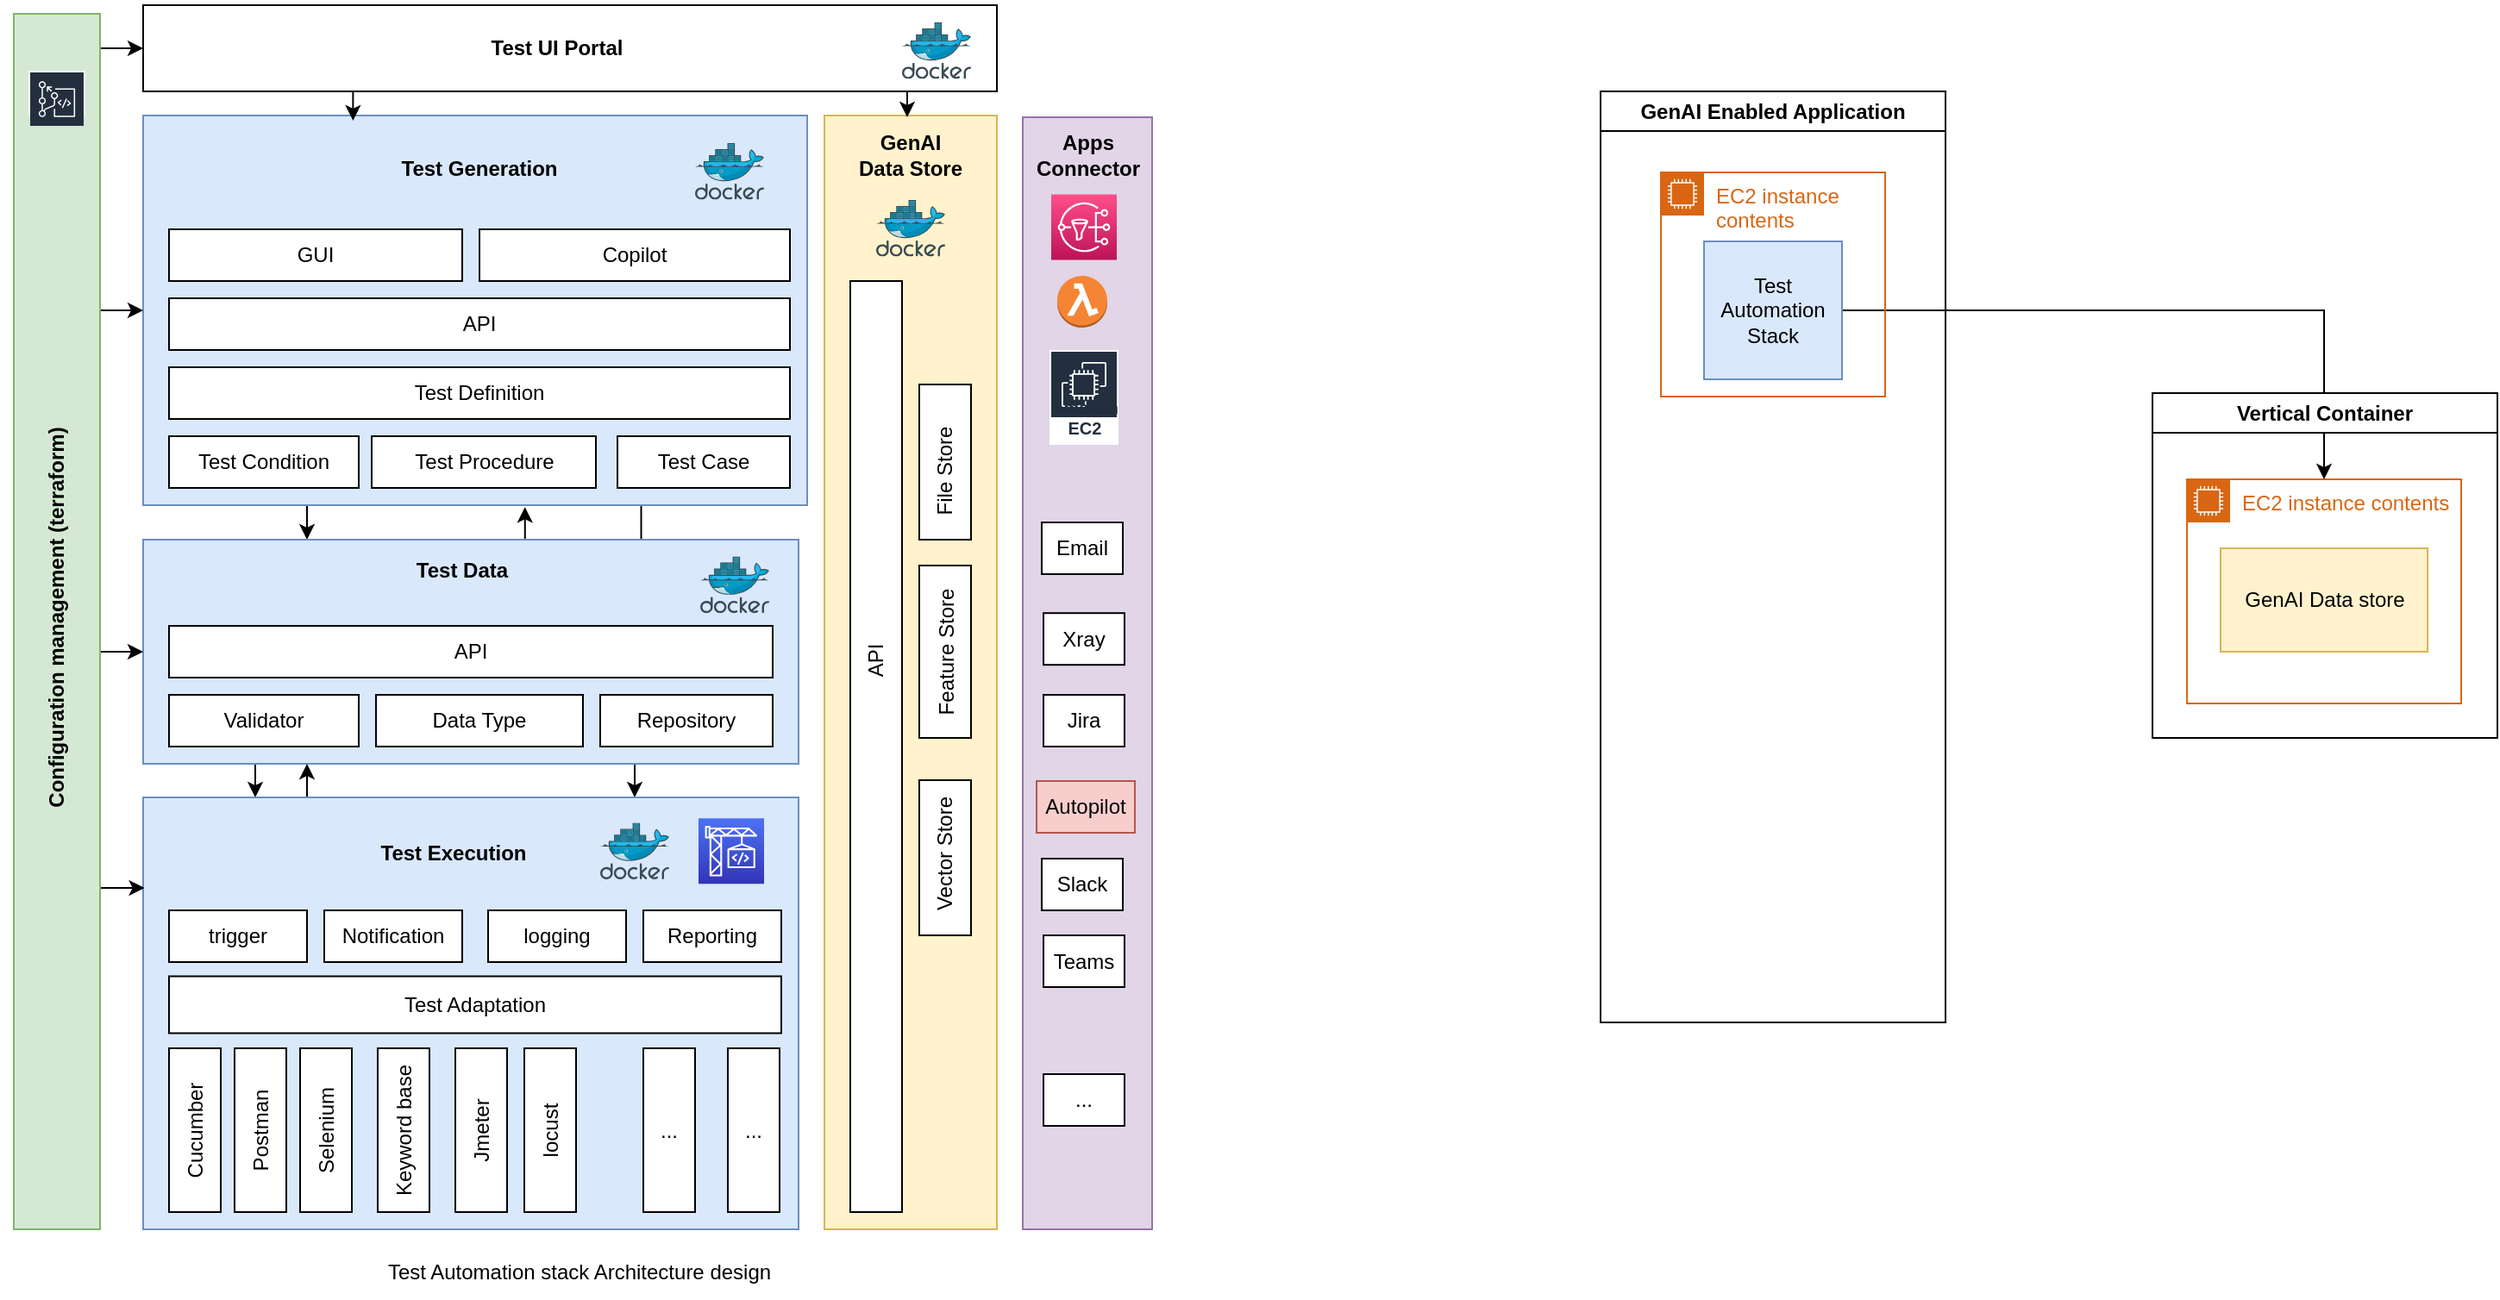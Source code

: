 <mxfile version="21.5.2" type="github">
  <diagram name="Page-1" id="QsHYjgboYlYCACKAO8Zc">
    <mxGraphModel dx="875" dy="478" grid="1" gridSize="10" guides="1" tooltips="1" connect="1" arrows="1" fold="1" page="1" pageScale="1" pageWidth="850" pageHeight="1100" math="0" shadow="0">
      <root>
        <mxCell id="0" />
        <mxCell id="1" parent="0" />
        <mxCell id="KTljLx4QabnoHGd-dJkZ-23" style="edgeStyle=orthogonalEdgeStyle;rounded=0;orthogonalLoop=1;jettySize=auto;html=1;exitX=0.75;exitY=1;exitDx=0;exitDy=0;entryX=0.75;entryY=0;entryDx=0;entryDy=0;" edge="1" parent="1" source="E8MYSgCIYYzbJ6YEZqa8-1" target="E8MYSgCIYYzbJ6YEZqa8-24">
          <mxGeometry relative="1" as="geometry" />
        </mxCell>
        <mxCell id="KTljLx4QabnoHGd-dJkZ-43" style="edgeStyle=orthogonalEdgeStyle;rounded=0;orthogonalLoop=1;jettySize=auto;html=1;exitX=0.25;exitY=1;exitDx=0;exitDy=0;entryX=0.25;entryY=0;entryDx=0;entryDy=0;" edge="1" parent="1" source="E8MYSgCIYYzbJ6YEZqa8-1" target="E8MYSgCIYYzbJ6YEZqa8-19">
          <mxGeometry relative="1" as="geometry" />
        </mxCell>
        <mxCell id="E8MYSgCIYYzbJ6YEZqa8-1" value="" style="rounded=0;whiteSpace=wrap;html=1;fillColor=#dae8fc;strokeColor=#6c8ebf;" parent="1" vertex="1">
          <mxGeometry x="175" y="134" width="385" height="226" as="geometry" />
        </mxCell>
        <mxCell id="E8MYSgCIYYzbJ6YEZqa8-2" value="GUI" style="rounded=0;whiteSpace=wrap;html=1;" parent="1" vertex="1">
          <mxGeometry x="190" y="200" width="170" height="30" as="geometry" />
        </mxCell>
        <mxCell id="E8MYSgCIYYzbJ6YEZqa8-10" value="API" style="rounded=0;whiteSpace=wrap;html=1;" parent="1" vertex="1">
          <mxGeometry x="190" y="240" width="360" height="30" as="geometry" />
        </mxCell>
        <mxCell id="E8MYSgCIYYzbJ6YEZqa8-11" value="Copilot" style="rounded=0;whiteSpace=wrap;html=1;" parent="1" vertex="1">
          <mxGeometry x="370" y="200" width="180" height="30" as="geometry" />
        </mxCell>
        <mxCell id="E8MYSgCIYYzbJ6YEZqa8-12" value="Test Generation" style="text;html=1;strokeColor=none;fillColor=none;align=center;verticalAlign=middle;whiteSpace=wrap;rounded=0;fontStyle=1" parent="1" vertex="1">
          <mxGeometry x="310" y="150" width="120" height="30" as="geometry" />
        </mxCell>
        <mxCell id="E8MYSgCIYYzbJ6YEZqa8-15" value="" style="rounded=0;whiteSpace=wrap;html=1;fillColor=#fff2cc;strokeColor=#d6b656;" parent="1" vertex="1">
          <mxGeometry x="570" y="134" width="100" height="646" as="geometry" />
        </mxCell>
        <mxCell id="E8MYSgCIYYzbJ6YEZqa8-16" value="Test Case" style="rounded=0;whiteSpace=wrap;html=1;" parent="1" vertex="1">
          <mxGeometry x="450" y="320" width="100" height="30" as="geometry" />
        </mxCell>
        <mxCell id="E8MYSgCIYYzbJ6YEZqa8-17" value="Test Procedure" style="rounded=0;whiteSpace=wrap;html=1;" parent="1" vertex="1">
          <mxGeometry x="307.5" y="320" width="130" height="30" as="geometry" />
        </mxCell>
        <mxCell id="E8MYSgCIYYzbJ6YEZqa8-18" value="Test Condition" style="rounded=0;whiteSpace=wrap;html=1;" parent="1" vertex="1">
          <mxGeometry x="190" y="320" width="110" height="30" as="geometry" />
        </mxCell>
        <mxCell id="KTljLx4QabnoHGd-dJkZ-22" style="edgeStyle=orthogonalEdgeStyle;rounded=0;orthogonalLoop=1;jettySize=auto;html=1;exitX=0.5;exitY=1;exitDx=0;exitDy=0;entryX=0.5;entryY=0;entryDx=0;entryDy=0;" edge="1" parent="1">
          <mxGeometry relative="1" as="geometry">
            <mxPoint x="240" y="510" as="sourcePoint" />
            <mxPoint x="240" y="529.5" as="targetPoint" />
          </mxGeometry>
        </mxCell>
        <mxCell id="KTljLx4QabnoHGd-dJkZ-46" style="edgeStyle=orthogonalEdgeStyle;rounded=0;orthogonalLoop=1;jettySize=auto;html=1;exitX=0.75;exitY=0;exitDx=0;exitDy=0;entryX=0.736;entryY=1.005;entryDx=0;entryDy=0;entryPerimeter=0;" edge="1" parent="1">
          <mxGeometry relative="1" as="geometry">
            <mxPoint x="398" y="380" as="sourcePoint" />
            <mxPoint x="396.36" y="361.13" as="targetPoint" />
          </mxGeometry>
        </mxCell>
        <mxCell id="E8MYSgCIYYzbJ6YEZqa8-19" value="" style="rounded=0;whiteSpace=wrap;html=1;fillColor=#dae8fc;strokeColor=#6c8ebf;" parent="1" vertex="1">
          <mxGeometry x="175" y="380" width="380" height="130" as="geometry" />
        </mxCell>
        <mxCell id="E8MYSgCIYYzbJ6YEZqa8-20" value="Test Data" style="text;html=1;strokeColor=none;fillColor=none;align=center;verticalAlign=middle;whiteSpace=wrap;rounded=0;fontStyle=1" parent="1" vertex="1">
          <mxGeometry x="300" y="382.8" width="120" height="30" as="geometry" />
        </mxCell>
        <mxCell id="E8MYSgCIYYzbJ6YEZqa8-21" value="Validator" style="rounded=0;whiteSpace=wrap;html=1;" parent="1" vertex="1">
          <mxGeometry x="190" y="470" width="110" height="30" as="geometry" />
        </mxCell>
        <mxCell id="E8MYSgCIYYzbJ6YEZqa8-22" value="Data Type" style="rounded=0;whiteSpace=wrap;html=1;" parent="1" vertex="1">
          <mxGeometry x="310" y="470" width="120" height="30" as="geometry" />
        </mxCell>
        <mxCell id="E8MYSgCIYYzbJ6YEZqa8-23" value="Repository" style="rounded=0;whiteSpace=wrap;html=1;" parent="1" vertex="1">
          <mxGeometry x="440" y="470" width="100" height="30" as="geometry" />
        </mxCell>
        <mxCell id="KTljLx4QabnoHGd-dJkZ-24" style="edgeStyle=orthogonalEdgeStyle;rounded=0;orthogonalLoop=1;jettySize=auto;html=1;exitX=0.25;exitY=0;exitDx=0;exitDy=0;entryX=0.25;entryY=1;entryDx=0;entryDy=0;" edge="1" parent="1" source="E8MYSgCIYYzbJ6YEZqa8-24" target="E8MYSgCIYYzbJ6YEZqa8-19">
          <mxGeometry relative="1" as="geometry" />
        </mxCell>
        <mxCell id="E8MYSgCIYYzbJ6YEZqa8-24" value="" style="rounded=0;whiteSpace=wrap;html=1;fillColor=#dae8fc;strokeColor=#6c8ebf;" parent="1" vertex="1">
          <mxGeometry x="175" y="529.5" width="380" height="250.5" as="geometry" />
        </mxCell>
        <mxCell id="E8MYSgCIYYzbJ6YEZqa8-25" value="Test Execution" style="text;html=1;strokeColor=none;fillColor=none;align=center;verticalAlign=middle;whiteSpace=wrap;rounded=0;fontStyle=1" parent="1" vertex="1">
          <mxGeometry x="295" y="547" width="120" height="30" as="geometry" />
        </mxCell>
        <mxCell id="E8MYSgCIYYzbJ6YEZqa8-26" value="&lt;div&gt;GenAI&lt;/div&gt;&lt;div&gt;Data Store&lt;/div&gt;" style="text;html=1;strokeColor=none;fillColor=none;align=center;verticalAlign=middle;whiteSpace=wrap;rounded=0;fontStyle=1" parent="1" vertex="1">
          <mxGeometry x="560" y="142" width="120" height="30" as="geometry" />
        </mxCell>
        <mxCell id="E8MYSgCIYYzbJ6YEZqa8-30" value="" style="rounded=0;whiteSpace=wrap;html=1;" parent="1" vertex="1">
          <mxGeometry x="585" y="230" width="30" height="540" as="geometry" />
        </mxCell>
        <mxCell id="E8MYSgCIYYzbJ6YEZqa8-31" value="&lt;div&gt;API&lt;/div&gt;" style="text;html=1;strokeColor=none;fillColor=none;align=center;verticalAlign=middle;whiteSpace=wrap;rounded=0;rotation=270;" parent="1" vertex="1">
          <mxGeometry x="570" y="435" width="60" height="30" as="geometry" />
        </mxCell>
        <mxCell id="E8MYSgCIYYzbJ6YEZqa8-32" value="" style="rounded=0;whiteSpace=wrap;html=1;" parent="1" vertex="1">
          <mxGeometry x="625" y="519.5" width="30" height="90" as="geometry" />
        </mxCell>
        <mxCell id="E8MYSgCIYYzbJ6YEZqa8-33" value="&lt;div&gt;Vector Store&lt;/div&gt;" style="text;html=1;strokeColor=none;fillColor=none;align=center;verticalAlign=middle;whiteSpace=wrap;rounded=0;rotation=270;" parent="1" vertex="1">
          <mxGeometry x="595" y="547" width="90" height="30" as="geometry" />
        </mxCell>
        <mxCell id="E8MYSgCIYYzbJ6YEZqa8-36" value="" style="rounded=0;whiteSpace=wrap;html=1;" parent="1" vertex="1">
          <mxGeometry x="625" y="395" width="30" height="100" as="geometry" />
        </mxCell>
        <mxCell id="E8MYSgCIYYzbJ6YEZqa8-37" value="Feature Store" style="text;html=1;strokeColor=none;fillColor=none;align=center;verticalAlign=middle;whiteSpace=wrap;rounded=0;rotation=270;" parent="1" vertex="1">
          <mxGeometry x="596" y="430" width="90" height="30" as="geometry" />
        </mxCell>
        <mxCell id="E8MYSgCIYYzbJ6YEZqa8-40" value="" style="rounded=0;whiteSpace=wrap;html=1;" parent="1" vertex="1">
          <mxGeometry x="625" y="290" width="30" height="90" as="geometry" />
        </mxCell>
        <mxCell id="E8MYSgCIYYzbJ6YEZqa8-41" value="&lt;div&gt;File Store&lt;/div&gt;" style="text;html=1;strokeColor=none;fillColor=none;align=center;verticalAlign=middle;whiteSpace=wrap;rounded=0;rotation=270;" parent="1" vertex="1">
          <mxGeometry x="610" y="325" width="60" height="30" as="geometry" />
        </mxCell>
        <mxCell id="E8MYSgCIYYzbJ6YEZqa8-70" value="trigger" style="rounded=0;whiteSpace=wrap;html=1;" parent="1" vertex="1">
          <mxGeometry x="190" y="595" width="80" height="30" as="geometry" />
        </mxCell>
        <mxCell id="E8MYSgCIYYzbJ6YEZqa8-71" value="Notification" style="rounded=0;whiteSpace=wrap;html=1;" parent="1" vertex="1">
          <mxGeometry x="280" y="595" width="80" height="30" as="geometry" />
        </mxCell>
        <mxCell id="E8MYSgCIYYzbJ6YEZqa8-72" value="logging" style="rounded=0;whiteSpace=wrap;html=1;" parent="1" vertex="1">
          <mxGeometry x="375" y="595" width="80" height="30" as="geometry" />
        </mxCell>
        <mxCell id="E8MYSgCIYYzbJ6YEZqa8-74" value="Reporting" style="rounded=0;whiteSpace=wrap;html=1;" parent="1" vertex="1">
          <mxGeometry x="465" y="595" width="80" height="30" as="geometry" />
        </mxCell>
        <mxCell id="E8MYSgCIYYzbJ6YEZqa8-75" value="API" style="rounded=0;whiteSpace=wrap;html=1;" parent="1" vertex="1">
          <mxGeometry x="190" y="430" width="350" height="30" as="geometry" />
        </mxCell>
        <mxCell id="E8MYSgCIYYzbJ6YEZqa8-94" style="edgeStyle=orthogonalEdgeStyle;rounded=0;orthogonalLoop=1;jettySize=auto;html=1;exitX=0.25;exitY=1;exitDx=0;exitDy=0;entryX=0.316;entryY=0.013;entryDx=0;entryDy=0;entryPerimeter=0;" parent="1" source="E8MYSgCIYYzbJ6YEZqa8-90" target="E8MYSgCIYYzbJ6YEZqa8-1" edge="1">
          <mxGeometry relative="1" as="geometry" />
        </mxCell>
        <mxCell id="E8MYSgCIYYzbJ6YEZqa8-90" value="" style="rounded=0;whiteSpace=wrap;html=1;" parent="1" vertex="1">
          <mxGeometry x="175" y="70" width="495" height="50" as="geometry" />
        </mxCell>
        <mxCell id="E8MYSgCIYYzbJ6YEZqa8-92" value="&lt;b&gt;Test UI Portal&lt;/b&gt;" style="text;html=1;strokeColor=none;fillColor=none;align=center;verticalAlign=middle;whiteSpace=wrap;rounded=0;" parent="1" vertex="1">
          <mxGeometry x="370" y="80" width="90" height="30" as="geometry" />
        </mxCell>
        <mxCell id="E8MYSgCIYYzbJ6YEZqa8-107" style="edgeStyle=orthogonalEdgeStyle;rounded=0;orthogonalLoop=1;jettySize=auto;html=1;exitX=1;exitY=0;exitDx=0;exitDy=0;entryX=0;entryY=0.5;entryDx=0;entryDy=0;" parent="1" source="E8MYSgCIYYzbJ6YEZqa8-101" target="E8MYSgCIYYzbJ6YEZqa8-90" edge="1">
          <mxGeometry relative="1" as="geometry">
            <Array as="points">
              <mxPoint x="100" y="95" />
            </Array>
          </mxGeometry>
        </mxCell>
        <mxCell id="E8MYSgCIYYzbJ6YEZqa8-108" style="edgeStyle=orthogonalEdgeStyle;rounded=0;orthogonalLoop=1;jettySize=auto;html=1;exitX=1;exitY=0.5;exitDx=0;exitDy=0;entryX=0;entryY=0.5;entryDx=0;entryDy=0;" parent="1" source="E8MYSgCIYYzbJ6YEZqa8-101" target="E8MYSgCIYYzbJ6YEZqa8-1" edge="1">
          <mxGeometry relative="1" as="geometry">
            <Array as="points">
              <mxPoint x="100" y="180" />
            </Array>
          </mxGeometry>
        </mxCell>
        <mxCell id="KTljLx4QabnoHGd-dJkZ-14" style="edgeStyle=orthogonalEdgeStyle;rounded=0;orthogonalLoop=1;jettySize=auto;html=1;exitX=1;exitY=0.75;exitDx=0;exitDy=0;entryX=0.002;entryY=0.09;entryDx=0;entryDy=0;entryPerimeter=0;" edge="1" parent="1">
          <mxGeometry relative="1" as="geometry">
            <mxPoint x="150" y="582" as="sourcePoint" />
            <mxPoint x="175.76" y="582.345" as="targetPoint" />
          </mxGeometry>
        </mxCell>
        <mxCell id="KTljLx4QabnoHGd-dJkZ-19" style="edgeStyle=orthogonalEdgeStyle;rounded=0;orthogonalLoop=1;jettySize=auto;html=1;exitX=1;exitY=0.5;exitDx=0;exitDy=0;entryX=0;entryY=0.5;entryDx=0;entryDy=0;" edge="1" parent="1" target="E8MYSgCIYYzbJ6YEZqa8-19">
          <mxGeometry relative="1" as="geometry">
            <mxPoint x="170" y="385.333" as="targetPoint" />
            <mxPoint x="150" y="385" as="sourcePoint" />
            <Array as="points">
              <mxPoint x="150" y="445" />
            </Array>
          </mxGeometry>
        </mxCell>
        <mxCell id="E8MYSgCIYYzbJ6YEZqa8-101" value="" style="rounded=0;whiteSpace=wrap;html=1;fillColor=#d5e8d4;strokeColor=#82b366;" parent="1" vertex="1">
          <mxGeometry x="100" y="75" width="50" height="705" as="geometry" />
        </mxCell>
        <mxCell id="E8MYSgCIYYzbJ6YEZqa8-102" value="&lt;b&gt;Configuration management (terraform)&lt;/b&gt;" style="text;html=1;strokeColor=none;fillColor=none;align=center;verticalAlign=middle;whiteSpace=wrap;rounded=0;rotation=270;" parent="1" vertex="1">
          <mxGeometry x="5" y="410" width="240" height="30" as="geometry" />
        </mxCell>
        <mxCell id="E8MYSgCIYYzbJ6YEZqa8-112" value="" style="rounded=0;whiteSpace=wrap;html=1;fillColor=#e1d5e7;strokeColor=#9673a6;" parent="1" vertex="1">
          <mxGeometry x="685" y="135" width="75" height="645" as="geometry" />
        </mxCell>
        <mxCell id="E8MYSgCIYYzbJ6YEZqa8-113" value="&lt;div&gt;Apps&lt;br&gt;&lt;/div&gt;&lt;div&gt;Connector&lt;/div&gt;" style="text;html=1;strokeColor=none;fillColor=none;align=center;verticalAlign=middle;whiteSpace=wrap;rounded=0;rotation=0;fontStyle=1" parent="1" vertex="1">
          <mxGeometry x="703" y="142" width="40" height="30" as="geometry" />
        </mxCell>
        <mxCell id="KTljLx4QabnoHGd-dJkZ-1" value="Test Definition" style="rounded=0;whiteSpace=wrap;html=1;" vertex="1" parent="1">
          <mxGeometry x="190" y="280" width="360" height="30" as="geometry" />
        </mxCell>
        <mxCell id="KTljLx4QabnoHGd-dJkZ-5" value="" style="image;sketch=0;aspect=fixed;html=1;points=[];align=center;fontSize=12;image=img/lib/mscae/Docker.svg;" vertex="1" parent="1">
          <mxGeometry x="495" y="150" width="40" height="32.8" as="geometry" />
        </mxCell>
        <mxCell id="KTljLx4QabnoHGd-dJkZ-6" value="" style="image;sketch=0;aspect=fixed;html=1;points=[];align=center;fontSize=12;image=img/lib/mscae/Docker.svg;" vertex="1" parent="1">
          <mxGeometry x="615" y="80" width="40" height="32.8" as="geometry" />
        </mxCell>
        <mxCell id="KTljLx4QabnoHGd-dJkZ-8" value="" style="sketch=0;outlineConnect=0;fontColor=#232F3E;gradientColor=none;strokeColor=#ffffff;fillColor=#232F3E;dashed=0;verticalLabelPosition=middle;verticalAlign=bottom;align=center;html=1;whiteSpace=wrap;fontSize=10;fontStyle=1;spacing=3;shape=mxgraph.aws4.productIcon;prIcon=mxgraph.aws4.codecommit;" vertex="1" parent="1">
          <mxGeometry x="108.5" y="108" width="33" height="26" as="geometry" />
        </mxCell>
        <mxCell id="KTljLx4QabnoHGd-dJkZ-9" value="" style="image;sketch=0;aspect=fixed;html=1;points=[];align=center;fontSize=12;image=img/lib/mscae/Docker.svg;" vertex="1" parent="1">
          <mxGeometry x="600" y="183" width="40" height="32.8" as="geometry" />
        </mxCell>
        <mxCell id="KTljLx4QabnoHGd-dJkZ-10" value="" style="image;sketch=0;aspect=fixed;html=1;points=[];align=center;fontSize=12;image=img/lib/mscae/Docker.svg;" vertex="1" parent="1">
          <mxGeometry x="498" y="389.8" width="40" height="32.8" as="geometry" />
        </mxCell>
        <mxCell id="KTljLx4QabnoHGd-dJkZ-11" value="" style="sketch=0;points=[[0,0,0],[0.25,0,0],[0.5,0,0],[0.75,0,0],[1,0,0],[0,1,0],[0.25,1,0],[0.5,1,0],[0.75,1,0],[1,1,0],[0,0.25,0],[0,0.5,0],[0,0.75,0],[1,0.25,0],[1,0.5,0],[1,0.75,0]];outlineConnect=0;fontColor=#232F3E;gradientColor=#4D72F3;gradientDirection=north;fillColor=#3334B9;strokeColor=#ffffff;dashed=0;verticalLabelPosition=bottom;verticalAlign=top;align=center;html=1;fontSize=12;fontStyle=0;aspect=fixed;shape=mxgraph.aws4.resourceIcon;resIcon=mxgraph.aws4.codebuild;" vertex="1" parent="1">
          <mxGeometry x="497" y="541.6" width="38" height="38" as="geometry" />
        </mxCell>
        <mxCell id="KTljLx4QabnoHGd-dJkZ-12" value="" style="image;sketch=0;aspect=fixed;html=1;points=[];align=center;fontSize=12;image=img/lib/mscae/Docker.svg;" vertex="1" parent="1">
          <mxGeometry x="440" y="544.2" width="40" height="32.8" as="geometry" />
        </mxCell>
        <mxCell id="KTljLx4QabnoHGd-dJkZ-21" style="edgeStyle=orthogonalEdgeStyle;rounded=0;orthogonalLoop=1;jettySize=auto;html=1;exitX=1;exitY=1;exitDx=0;exitDy=0;entryX=0.5;entryY=0;entryDx=0;entryDy=0;" edge="1" parent="1">
          <mxGeometry relative="1" as="geometry">
            <mxPoint x="645" y="120" as="sourcePoint" />
            <mxPoint x="618" y="135" as="targetPoint" />
          </mxGeometry>
        </mxCell>
        <mxCell id="KTljLx4QabnoHGd-dJkZ-26" value="Test Adaptation" style="rounded=0;whiteSpace=wrap;html=1;" vertex="1" parent="1">
          <mxGeometry x="190" y="633.25" width="355" height="33" as="geometry" />
        </mxCell>
        <mxCell id="KTljLx4QabnoHGd-dJkZ-27" value="" style="rounded=0;whiteSpace=wrap;html=1;" vertex="1" parent="1">
          <mxGeometry x="228" y="675" width="30" height="95" as="geometry" />
        </mxCell>
        <mxCell id="KTljLx4QabnoHGd-dJkZ-28" value="" style="rounded=0;whiteSpace=wrap;html=1;" vertex="1" parent="1">
          <mxGeometry x="266" y="675" width="30" height="95" as="geometry" />
        </mxCell>
        <mxCell id="KTljLx4QabnoHGd-dJkZ-29" value="" style="rounded=0;whiteSpace=wrap;html=1;" vertex="1" parent="1">
          <mxGeometry x="311" y="675" width="30" height="95" as="geometry" />
        </mxCell>
        <mxCell id="KTljLx4QabnoHGd-dJkZ-30" value="" style="rounded=0;whiteSpace=wrap;html=1;" vertex="1" parent="1">
          <mxGeometry x="356" y="675" width="30" height="95" as="geometry" />
        </mxCell>
        <mxCell id="KTljLx4QabnoHGd-dJkZ-31" value="" style="rounded=0;whiteSpace=wrap;html=1;" vertex="1" parent="1">
          <mxGeometry x="396" y="675" width="30" height="95" as="geometry" />
        </mxCell>
        <mxCell id="KTljLx4QabnoHGd-dJkZ-32" value="..." style="rounded=0;whiteSpace=wrap;html=1;" vertex="1" parent="1">
          <mxGeometry x="514" y="675" width="30" height="95" as="geometry" />
        </mxCell>
        <mxCell id="KTljLx4QabnoHGd-dJkZ-33" value="" style="rounded=0;whiteSpace=wrap;html=1;" vertex="1" parent="1">
          <mxGeometry x="190" y="675" width="30" height="95" as="geometry" />
        </mxCell>
        <mxCell id="KTljLx4QabnoHGd-dJkZ-34" value="Cucumber" style="text;html=1;strokeColor=none;fillColor=none;align=center;verticalAlign=middle;whiteSpace=wrap;rounded=0;rotation=270;" vertex="1" parent="1">
          <mxGeometry x="165" y="707.5" width="80" height="30" as="geometry" />
        </mxCell>
        <mxCell id="KTljLx4QabnoHGd-dJkZ-35" value="Postman" style="text;html=1;strokeColor=none;fillColor=none;align=center;verticalAlign=middle;whiteSpace=wrap;rounded=0;rotation=270;" vertex="1" parent="1">
          <mxGeometry x="203" y="707.5" width="80" height="30" as="geometry" />
        </mxCell>
        <mxCell id="KTljLx4QabnoHGd-dJkZ-36" value="&lt;div&gt;Selenium&lt;/div&gt;" style="text;html=1;strokeColor=none;fillColor=none;align=center;verticalAlign=middle;whiteSpace=wrap;rounded=0;rotation=270;" vertex="1" parent="1">
          <mxGeometry x="241" y="707.5" width="80" height="30" as="geometry" />
        </mxCell>
        <mxCell id="KTljLx4QabnoHGd-dJkZ-37" value="Keyword base" style="text;html=1;strokeColor=none;fillColor=none;align=center;verticalAlign=middle;whiteSpace=wrap;rounded=0;rotation=270;" vertex="1" parent="1">
          <mxGeometry x="286" y="707.5" width="80" height="30" as="geometry" />
        </mxCell>
        <mxCell id="KTljLx4QabnoHGd-dJkZ-38" value="Jmeter" style="text;html=1;strokeColor=none;fillColor=none;align=center;verticalAlign=middle;whiteSpace=wrap;rounded=0;rotation=270;" vertex="1" parent="1">
          <mxGeometry x="331" y="707.5" width="80" height="30" as="geometry" />
        </mxCell>
        <mxCell id="KTljLx4QabnoHGd-dJkZ-39" value="locust" style="text;html=1;strokeColor=none;fillColor=none;align=center;verticalAlign=middle;whiteSpace=wrap;rounded=0;rotation=270;" vertex="1" parent="1">
          <mxGeometry x="371" y="707.5" width="80" height="30" as="geometry" />
        </mxCell>
        <mxCell id="KTljLx4QabnoHGd-dJkZ-40" value="..." style="rounded=0;whiteSpace=wrap;html=1;" vertex="1" parent="1">
          <mxGeometry x="465" y="675" width="30" height="95" as="geometry" />
        </mxCell>
        <mxCell id="KTljLx4QabnoHGd-dJkZ-53" value="Xray" style="rounded=0;whiteSpace=wrap;html=1;" vertex="1" parent="1">
          <mxGeometry x="697" y="422.6" width="47" height="30" as="geometry" />
        </mxCell>
        <mxCell id="KTljLx4QabnoHGd-dJkZ-54" value="Jira" style="rounded=0;whiteSpace=wrap;html=1;" vertex="1" parent="1">
          <mxGeometry x="697" y="470" width="47" height="30" as="geometry" />
        </mxCell>
        <mxCell id="KTljLx4QabnoHGd-dJkZ-55" value="&lt;div&gt;Slack&lt;/div&gt;" style="rounded=0;whiteSpace=wrap;html=1;" vertex="1" parent="1">
          <mxGeometry x="696" y="565" width="47" height="30" as="geometry" />
        </mxCell>
        <mxCell id="KTljLx4QabnoHGd-dJkZ-56" value="Teams" style="rounded=0;whiteSpace=wrap;html=1;" vertex="1" parent="1">
          <mxGeometry x="697" y="609.5" width="47" height="30" as="geometry" />
        </mxCell>
        <mxCell id="KTljLx4QabnoHGd-dJkZ-57" value="Email" style="rounded=0;whiteSpace=wrap;html=1;" vertex="1" parent="1">
          <mxGeometry x="696" y="370" width="47" height="30" as="geometry" />
        </mxCell>
        <mxCell id="KTljLx4QabnoHGd-dJkZ-58" value="" style="sketch=0;points=[[0,0,0],[0.25,0,0],[0.5,0,0],[0.75,0,0],[1,0,0],[0,1,0],[0.25,1,0],[0.5,1,0],[0.75,1,0],[1,1,0],[0,0.25,0],[0,0.5,0],[0,0.75,0],[1,0.25,0],[1,0.5,0],[1,0.75,0]];outlineConnect=0;fontColor=#232F3E;gradientColor=#FF4F8B;gradientDirection=north;fillColor=#BC1356;strokeColor=#ffffff;dashed=0;verticalLabelPosition=bottom;verticalAlign=top;align=center;html=1;fontSize=12;fontStyle=0;aspect=fixed;shape=mxgraph.aws4.resourceIcon;resIcon=mxgraph.aws4.sns;" vertex="1" parent="1">
          <mxGeometry x="701.5" y="179.8" width="38" height="38" as="geometry" />
        </mxCell>
        <mxCell id="KTljLx4QabnoHGd-dJkZ-59" value="" style="outlineConnect=0;dashed=0;verticalLabelPosition=bottom;verticalAlign=top;align=center;html=1;shape=mxgraph.aws3.lambda_function;fillColor=#F58534;gradientColor=none;" vertex="1" parent="1">
          <mxGeometry x="705" y="227" width="29" height="30" as="geometry" />
        </mxCell>
        <mxCell id="KTljLx4QabnoHGd-dJkZ-60" value="..." style="rounded=0;whiteSpace=wrap;html=1;" vertex="1" parent="1">
          <mxGeometry x="697" y="690" width="47" height="30" as="geometry" />
        </mxCell>
        <mxCell id="KTljLx4QabnoHGd-dJkZ-61" value="&lt;div&gt;Autopilot&lt;/div&gt;" style="rounded=0;whiteSpace=wrap;html=1;fillColor=#f8cecc;strokeColor=#b85450;" vertex="1" parent="1">
          <mxGeometry x="693" y="520" width="57" height="30" as="geometry" />
        </mxCell>
        <mxCell id="KTljLx4QabnoHGd-dJkZ-62" value="Amazon EC2" style="sketch=0;outlineConnect=0;fontColor=#232F3E;gradientColor=none;strokeColor=#ffffff;fillColor=#232F3E;dashed=0;verticalLabelPosition=middle;verticalAlign=bottom;align=center;html=1;whiteSpace=wrap;fontSize=10;fontStyle=1;spacing=3;shape=mxgraph.aws4.productIcon;prIcon=mxgraph.aws4.ec2;" vertex="1" parent="1">
          <mxGeometry x="700.5" y="270" width="40" height="55" as="geometry" />
        </mxCell>
        <mxCell id="KTljLx4QabnoHGd-dJkZ-63" value="Test Automation stack Architecture design" style="text;html=1;strokeColor=none;fillColor=none;align=center;verticalAlign=middle;whiteSpace=wrap;rounded=0;" vertex="1" parent="1">
          <mxGeometry x="286" y="790" width="284" height="30" as="geometry" />
        </mxCell>
        <mxCell id="KTljLx4QabnoHGd-dJkZ-70" value="EC2 instance contents" style="points=[[0,0],[0.25,0],[0.5,0],[0.75,0],[1,0],[1,0.25],[1,0.5],[1,0.75],[1,1],[0.75,1],[0.5,1],[0.25,1],[0,1],[0,0.75],[0,0.5],[0,0.25]];outlineConnect=0;gradientColor=none;html=1;whiteSpace=wrap;fontSize=12;fontStyle=0;container=1;pointerEvents=0;collapsible=0;recursiveResize=0;shape=mxgraph.aws4.group;grIcon=mxgraph.aws4.group_ec2_instance_contents;strokeColor=#D86613;fillColor=none;verticalAlign=top;align=left;spacingLeft=30;fontColor=#D86613;dashed=0;" vertex="1" parent="1">
          <mxGeometry x="1360" y="345" width="159" height="130" as="geometry" />
        </mxCell>
        <mxCell id="KTljLx4QabnoHGd-dJkZ-72" value="GenAI Data store" style="rounded=0;whiteSpace=wrap;html=1;fillColor=#fff2cc;strokeColor=#d6b656;" vertex="1" parent="KTljLx4QabnoHGd-dJkZ-70">
          <mxGeometry x="19.5" y="40" width="120" height="60" as="geometry" />
        </mxCell>
        <mxCell id="KTljLx4QabnoHGd-dJkZ-76" style="edgeStyle=orthogonalEdgeStyle;rounded=0;orthogonalLoop=1;jettySize=auto;html=1;exitX=1;exitY=0.5;exitDx=0;exitDy=0;" edge="1" parent="1" source="KTljLx4QabnoHGd-dJkZ-64" target="KTljLx4QabnoHGd-dJkZ-70">
          <mxGeometry relative="1" as="geometry" />
        </mxCell>
        <mxCell id="KTljLx4QabnoHGd-dJkZ-78" value="Vertical Container" style="swimlane;whiteSpace=wrap;html=1;" vertex="1" parent="1">
          <mxGeometry x="1340" y="295" width="200" height="200" as="geometry" />
        </mxCell>
        <mxCell id="KTljLx4QabnoHGd-dJkZ-79" value="GenAI Enabled Application" style="swimlane;whiteSpace=wrap;html=1;" vertex="1" parent="1">
          <mxGeometry x="1020" y="120" width="200" height="540" as="geometry" />
        </mxCell>
        <mxCell id="KTljLx4QabnoHGd-dJkZ-75" value="EC2 instance contents" style="points=[[0,0],[0.25,0],[0.5,0],[0.75,0],[1,0],[1,0.25],[1,0.5],[1,0.75],[1,1],[0.75,1],[0.5,1],[0.25,1],[0,1],[0,0.75],[0,0.5],[0,0.25]];outlineConnect=0;gradientColor=none;html=1;whiteSpace=wrap;fontSize=12;fontStyle=0;container=1;pointerEvents=0;collapsible=0;recursiveResize=0;shape=mxgraph.aws4.group;grIcon=mxgraph.aws4.group_ec2_instance_contents;strokeColor=#D86613;fillColor=none;verticalAlign=top;align=left;spacingLeft=30;fontColor=#D86613;dashed=0;" vertex="1" parent="KTljLx4QabnoHGd-dJkZ-79">
          <mxGeometry x="35" y="47" width="130" height="130" as="geometry" />
        </mxCell>
        <mxCell id="KTljLx4QabnoHGd-dJkZ-64" value="Test Automation Stack" style="whiteSpace=wrap;html=1;aspect=fixed;fillColor=#dae8fc;strokeColor=#6c8ebf;" vertex="1" parent="KTljLx4QabnoHGd-dJkZ-75">
          <mxGeometry x="25" y="40" width="80" height="80" as="geometry" />
        </mxCell>
      </root>
    </mxGraphModel>
  </diagram>
</mxfile>
